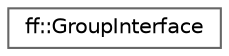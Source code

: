 digraph "类继承关系图"
{
 // LATEX_PDF_SIZE
  bgcolor="transparent";
  edge [fontname=Helvetica,fontsize=10,labelfontname=Helvetica,labelfontsize=10];
  node [fontname=Helvetica,fontsize=10,shape=box,height=0.2,width=0.4];
  rankdir="LR";
  Node0 [id="Node000000",label="ff::GroupInterface",height=0.2,width=0.4,color="grey40", fillcolor="white", style="filled",URL="$structff_1_1_group_interface.html",tooltip=" "];
}
